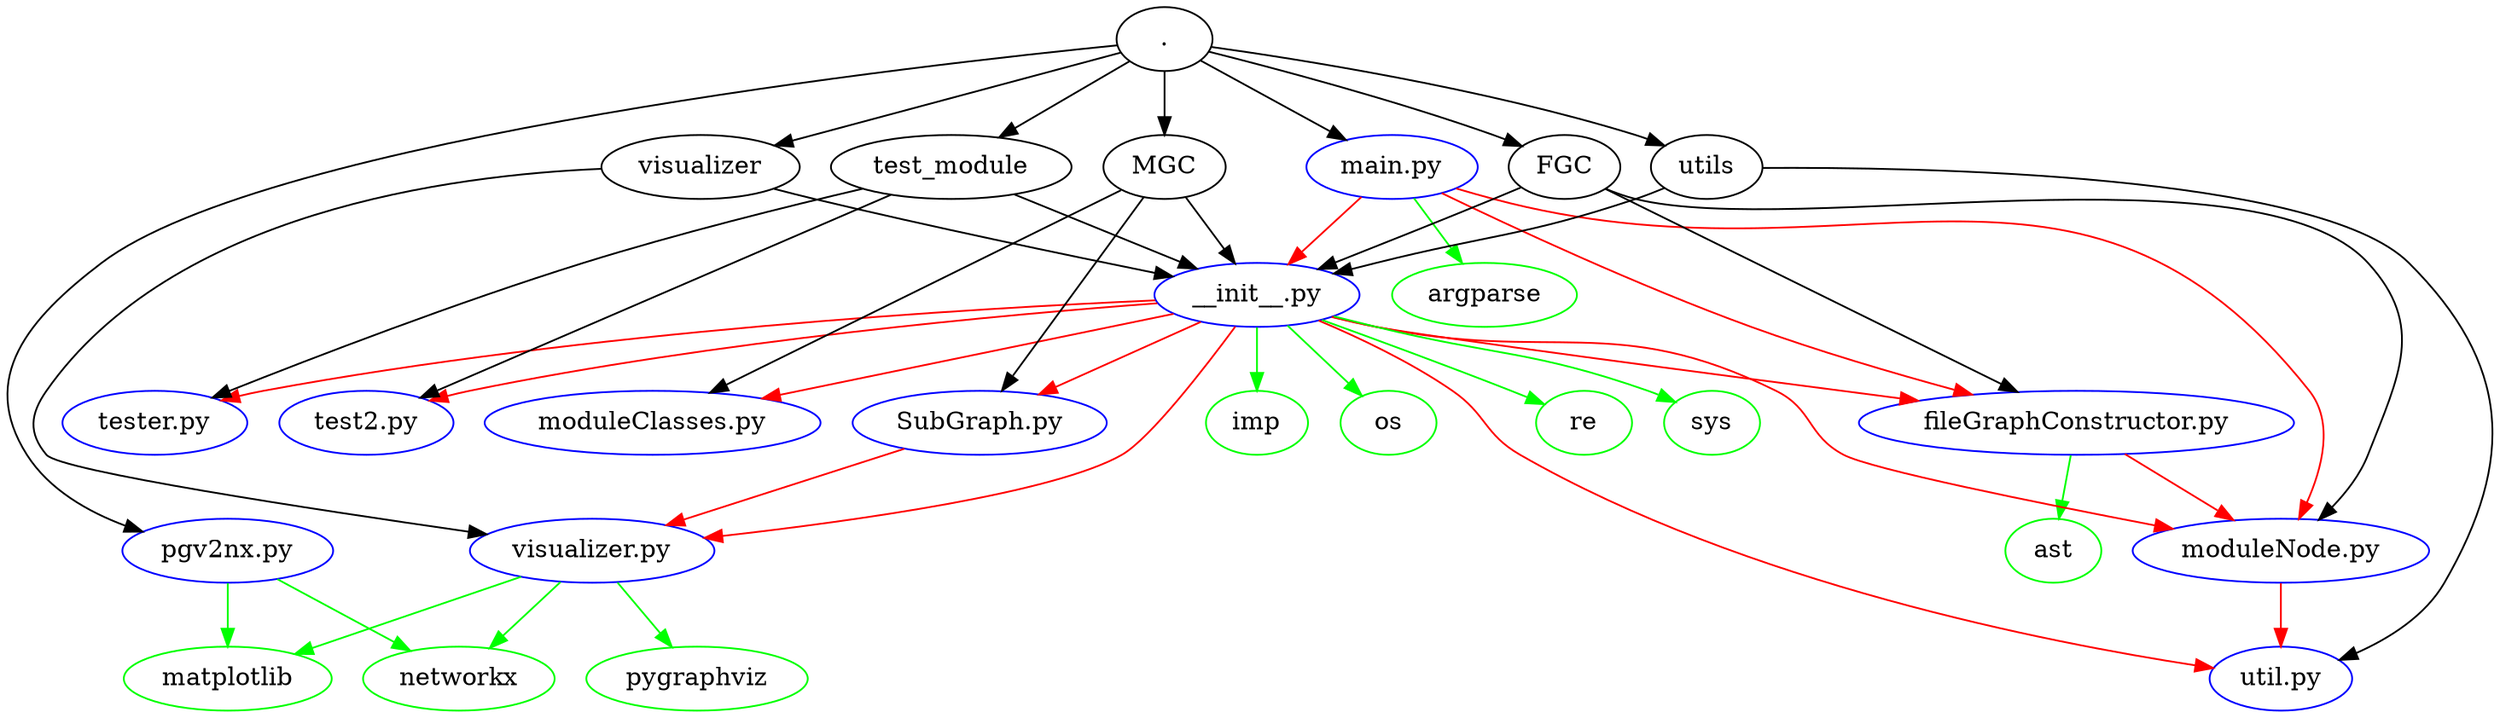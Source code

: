 digraph "" {
	graph [bb="0,0,1223.3,396"];
	node [label="\N"];
	networkx	 [color=green,
		height=0.5,
		pos="201.82,18",
		width=1.2085];
	"pgv2nx.py"	 [color=blue,
		height=0.5,
		pos="93.817,90",
		width=1.3248];
	"pgv2nx.py" -> networkx	 [color=green,
		pos="e,178.54,33.516 117.52,74.199 132.96,63.906 153.28,50.356 170.11,39.139"];
	matplotlib	 [color=green,
		height=0.5,
		pos="93.817,18",
		width=1.2906];
	"pgv2nx.py" -> matplotlib	 [color=green,
		pos="e,93.817,36.413 93.817,71.831 93.817,64.131 93.817,54.974 93.817,46.417"];
	argparse	 [color=green,
		height=0.5,
		pos="692.82,234",
		width=1.1084];
	"main.py"	 [color=blue,
		height=0.5,
		pos="637.82,306",
		width=1.079];
	"main.py" -> argparse	 [color=green,
		pos="e,679.49,251.44 650.85,288.94 657.53,280.19 665.81,269.35 673.24,259.63"];
	"fileGraphConstructor.py"	 [color=blue,
		height=0.5,
		pos="1016.8,162",
		width=2.6621];
	"main.py" -> "fileGraphConstructor.py"	 [color=red,
		pos="e,959,176.48 663.64,292.5 700.32,273.67 769.95,239.23 831.82,216 870.04,201.65 913.86,188.71 949.25,179.1"];
	"moduleNode.py"	 [color=blue,
		height=0.5,
		pos="1121.8,90",
		width=1.8567];
	"main.py" -> "moduleNode.py"	 [color=red,
		pos="e,1127.7,107.98 667.59,294.22 673.58,292.03 679.87,289.85 685.82,288 876.49,228.85 998.79,337.22 1121.8,180 1135.4,162.69 1134,137.21 \
1130.1,117.78"];
	"__init__.py"	 [color=blue,
		height=0.5,
		pos="583.82,234",
		width=1.4067];
	"main.py" -> "__init__.py"	 [color=red,
		pos="e,596.9,251.44 625.02,288.94 618.46,280.19 610.33,269.35 603.04,259.63"];
	"fileGraphConstructor.py" -> "moduleNode.py"	 [color=red,
		pos="e,1097.4,106.77 1042.2,144.57 1056.2,134.97 1073.8,122.94 1088.8,112.62"];
	ast	 [color=green,
		height=0.5,
		pos="1009.8,90",
		width=0.75];
	"fileGraphConstructor.py" -> ast	 [color=green,
		pos="e,1011.6,108.41 1015.1,143.83 1014.3,136.13 1013.4,126.97 1012.6,118.42"];
	"util.py"	 [color=blue,
		height=0.5,
		pos="1121.8,18",
		width=0.91539];
	"moduleNode.py" -> "util.py"	 [color=red,
		pos="e,1121.8,36.413 1121.8,71.831 1121.8,64.131 1121.8,54.974 1121.8,46.417"];
	"__init__.py" -> "fileGraphConstructor.py"	 [color=red,
		pos="e,945.26,173.99 621.35,221.77 628.74,219.63 636.48,217.59 643.82,216 759.11,190.97 790.15,197.53 906.82,180 916.05,178.61 925.71,\
177.11 935.3,175.58"];
	"__init__.py" -> "moduleNode.py"	 [color=red,
		pos="e,1072.2,102.11 621.38,221.88 628.77,219.74 636.5,217.66 643.82,216 744.71,193.08 780.96,225.64 873.82,180 894.7,169.74 891.46,155.26 \
911.82,144 918.57,140.27 1002.7,119.19 1062.4,104.5"];
	"__init__.py" -> "util.py"	 [color=red,
		pos="e,1090.1,23.224 617.37,220.31 639.44,210.57 668.47,196.36 691.82,180 710.87,166.65 709.8,155.85 729.82,144 846.57,74.854 1005.7,\
38.974 1080.2,25.045"];
	"tester.py"	 [color=blue,
		height=0.5,
		pos="68.817,162",
		width=1.1063];
	"__init__.py" -> "tester.py"	 [color=red,
		pos="e,98.532,174.19 533.14,232.05 446.82,227.86 266.18,215.32 117.82,180 114.64,179.24 111.39,178.35 108.15,177.36"];
	"test2.py"	 [color=blue,
		height=0.5,
		pos="164.82,162",
		width=1.0518];
	"__init__.py" -> "test2.py"	 [color=red,
		pos="e,193.32,174.07 534.08,230.3 462.07,224.16 325.01,209.5 211.82,180 208.87,179.23 205.85,178.34 202.84,177.37"];
	os	 [color=green,
		height=0.5,
		pos="655.82,162",
		width=0.75];
	"__init__.py" -> os	 [color=green,
		pos="e,640.83,176.99 600.88,216.94 610.65,207.17 623.02,194.79 633.55,184.26"];
	"moduleClasses.py"	 [color=blue,
		height=0.5,
		pos="294.82,162",
		width=2.0616];
	"__init__.py" -> "moduleClasses.py"	 [color=red,
		pos="e,346.79,174.95 542.1,223.61 493.44,211.48 412.53,191.33 356.58,177.39"];
	"visualizer.py"	 [color=blue,
		height=0.5,
		pos="263.82,90",
		width=1.5293];
	"__init__.py" -> "visualizer.py"	 [color=red,
		pos="e,314.45,97.12 571.39,216.25 554.62,192.79 525.09,153.35 509.82,144 479.26,125.29 387.02,108.41 324.59,98.678"];
	re	 [color=green,
		height=0.5,
		pos="765.82,162",
		width=0.75];
	"__init__.py" -> re	 [color=green,
		pos="e,743.34,172.1 619.06,221.04 647.69,210.38 689.05,194.69 724.82,180 727.84,178.76 730.97,177.44 734.1,176.11"];
	sys	 [color=green,
		height=0.5,
		pos="837.82,162",
		width=0.75];
	"__init__.py" -> sys	 [color=green,
		pos="e,816.87,173.53 622.12,222.09 629.3,219.98 636.77,217.86 643.82,216 713.46,197.64 734.01,204.28 801.82,180 803.69,179.33 805.6,178.58 \
807.5,177.79"];
	imp	 [color=green,
		height=0.5,
		pos="583.82,162",
		width=0.75];
	"__init__.py" -> imp	 [color=green,
		pos="e,583.82,180.41 583.82,215.83 583.82,208.13 583.82,198.97 583.82,190.42"];
	"SubGraph.py"	 [color=blue,
		height=0.5,
		pos="443.82,162",
		width=1.584];
	"__init__.py" -> "SubGraph.py"	 [color=red,
		pos="e,473.75,177.4 554.81,219.08 533.97,208.37 505.65,193.8 482.84,182.07"];
	"visualizer.py" -> networkx	 [color=green,
		pos="e,216.69,35.269 248.81,72.571 241.19,63.727 231.8,52.824 223.43,43.094"];
	"visualizer.py" -> matplotlib	 [color=green,
		pos="e,125.45,31.4 229.82,75.603 202.49,64.026 163.99,47.718 134.92,35.408"];
	pygraphviz	 [color=green,
		height=0.5,
		pos="312.82,18",
		width=1.3858];
	"visualizer.py" -> pygraphviz	 [color=green,
		pos="e,300.84,35.593 275.93,72.202 281.69,63.745 288.68,53.468 295.02,44.147"];
	"SubGraph.py" -> "visualizer.py"	 [color=red,
		pos="e,298.69,103.95 408.25,147.78 379.6,136.31 339.14,120.13 308.33,107.81"];
	"."	 [color=black,
		height=0.5,
		pos="499.82,378",
		width=0.75];
	"." -> "pgv2nx.py"	 [pos="e,59.362,102.6 473.27,374.37 424.28,367.3 316.66,350.08 228.82,324 146.22,299.48 113.17,309.29 48.817,252 10.701,218.06 -14.638,\
188.79 9.8171,144 18.637,127.85 34.588,115.8 50.238,107.24"];
	"." -> "main.py"	 [pos="e,611.7,319.63 521.38,366.75 543.12,355.41 577.04,337.71 602.67,324.34"];
	test_module	 [color=black,
		height=0.5,
		pos="397.82,306",
		width=1.4815];
	"." -> test_module	 [pos="e,421.06,322.41 481.11,364.79 466.71,354.63 446.48,340.35 429.56,328.41"];
	MGC	 [color=black,
		height=0.5,
		pos="499.82,306",
		width=0.84042];
	"." -> MGC	 [pos="e,499.82,324.41 499.82,359.83 499.82,352.13 499.82,342.97 499.82,334.42"];
	utils	 [color=black,
		height=0.5,
		pos="793.82,306",
		width=0.75];
	"." -> utils	 [pos="e,772.89,317.59 526.42,374.73 573.9,368.4 675.92,352.51 757.82,324 759.7,323.35 761.61,322.61 763.51,321.83"];
	FGC	 [color=black,
		height=0.5,
		pos="721.82,306",
		width=0.75861];
	"." -> FGC	 [pos="e,700.4,317.5 525.57,372.09 561.93,363.4 630.08,345.82 685.82,324 687.62,323.29 689.46,322.53 691.3,321.73"];
	visualizer	 [color=black,
		height=0.5,
		pos="281.82,306",
		width=1.2356];
	"." -> visualizer	 [pos="e,316.38,317.54 475.36,369.98 443.3,359.45 385.33,340.4 335.82,324 332.67,322.96 329.43,321.88 326.16,320.8"];
	test_module -> "__init__.py"	 [pos="e,549.47,247.3 433.24,292.29 463.52,280.57 507.23,263.65 539.76,251.05"];
	test_module -> "tester.py"	 [pos="e,94.466,175.89 359.65,293.39 329.49,283.11 286.51,267.76 249.82,252 197.87,229.69 139.62,199.82 103.58,180.74"];
	test_module -> "test2.py"	 [pos="e,187.97,176.31 371.99,290.04 329.11,263.54 243.35,210.54 196.75,181.73"];
	MGC -> "__init__.py"	 [pos="e,564.38,250.66 517.22,291.08 528.6,281.33 543.71,268.38 556.65,257.29"];
	MGC -> "moduleClasses.py"	 [pos="e,319.13,179.08 480.16,292.19 444.91,267.43 370.61,215.24 327.56,185"];
	MGC -> "SubGraph.py"	 [pos="e,450.92,180.26 492.95,288.34 483.39,263.75 465.96,218.95 454.64,189.84"];
	utils -> "__init__.py"	 [pos="e,622.83,245.74 772.38,294.57 767.65,292.25 762.61,289.93 757.82,288 745.97,283.24 679.81,262.99 632.59,248.69"];
	utils -> "util.py"	 [pos="e,1148.5,29 820.75,304.05 903.74,297.81 1151.5,277.19 1176.8,252 1233.9,195.18 1234.8,143.57 1197.8,72 1189.2,55.288 1172.7,42.622 \
1157.3,33.772"];
	FGC -> "fileGraphConstructor.py"	 [pos="e,981.99,178.8 743.88,294.92 748.48,292.62 753.3,290.23 757.82,288 833.18,250.83 921.2,208.17 972.79,183.24"];
	FGC -> "moduleNode.py"	 [pos="e,1136.1,107.8 742.61,293.97 747.46,291.63 752.71,289.45 757.82,288 843.02,263.77 1095.1,317.41 1154.8,252 1187.2,216.56 1167.8,\
190.21 1154.8,144 1152.1,134.37 1147.1,124.76 1141.9,116.37"];
	FGC -> "__init__.py"	 [pos="e,612.41,248.92 700.25,294.75 679.19,283.76 646.69,266.81 621.38,253.6"];
	visualizer -> "__init__.py"	 [pos="e,538.66,242.32 315.64,294.11 322.29,291.95 329.24,289.81 335.82,288 401.41,269.98 478.07,254.06 528.6,244.26"];
	visualizer -> "visualizer.py"	 [pos="e,213.89,97.654 239.8,299.76 178.97,288.22 68.375,257.23 19.817,180 11.301,166.45 9.8001,156.48 19.817,144 31.363,129.62 135.2,110.52 \
203.64,99.316"];
}
